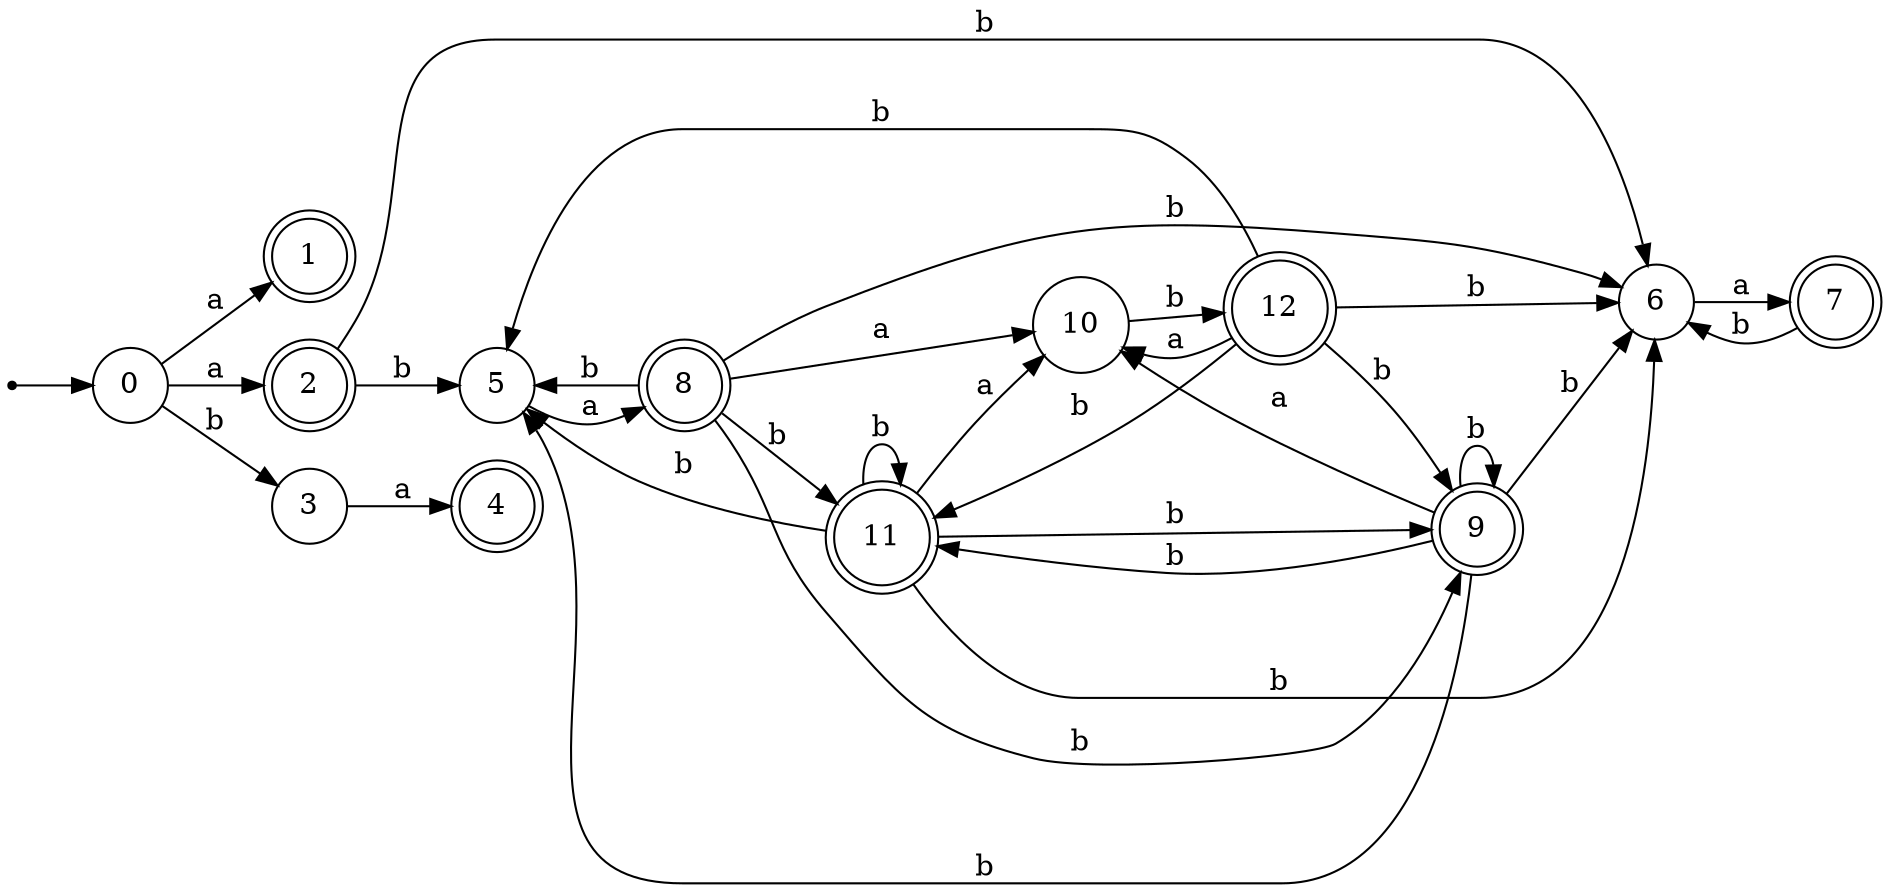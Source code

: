 digraph finite_state_machine {
rankdir=LR;
size="20,20";
node [shape = point]; "dummy0"
node [shape = circle]; "0";
"dummy0" -> "0";
node [shape = doublecircle]; "1";node [shape = doublecircle]; "2";node [shape = circle]; "3";
node [shape = doublecircle]; "4";node [shape = circle]; "5";
node [shape = circle]; "6";
node [shape = doublecircle]; "7";node [shape = doublecircle]; "8";node [shape = doublecircle]; "9";node [shape = circle]; "10";
node [shape = doublecircle]; "11";node [shape = doublecircle]; "12";"0" -> "1" [label = "a"];
 "0" -> "2" [label = "a"];
 "0" -> "3" [label = "b"];
 "3" -> "4" [label = "a"];
 "2" -> "5" [label = "b"];
 "2" -> "6" [label = "b"];
 "6" -> "7" [label = "a"];
 "7" -> "6" [label = "b"];
 "5" -> "8" [label = "a"];
 "8" -> "9" [label = "b"];
 "8" -> "11" [label = "b"];
 "8" -> "5" [label = "b"];
 "8" -> "6" [label = "b"];
 "8" -> "10" [label = "a"];
 "11" -> "9" [label = "b"];
 "11" -> "11" [label = "b"];
 "11" -> "5" [label = "b"];
 "11" -> "6" [label = "b"];
 "11" -> "10" [label = "a"];
 "10" -> "12" [label = "b"];
 "12" -> "10" [label = "a"];
 "12" -> "9" [label = "b"];
 "12" -> "11" [label = "b"];
 "12" -> "5" [label = "b"];
 "12" -> "6" [label = "b"];
 "9" -> "9" [label = "b"];
 "9" -> "11" [label = "b"];
 "9" -> "5" [label = "b"];
 "9" -> "6" [label = "b"];
 "9" -> "10" [label = "a"];
 }
